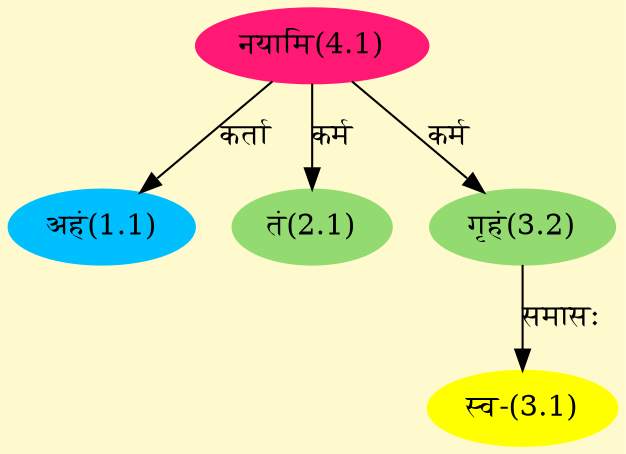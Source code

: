 digraph G{
rankdir=BT;
 compound=true;
 bgcolor="lemonchiffon1";
Node1_1 [style=filled, color="#00BFFF" label = "अहं(1.1)"]
Node4_1 [style=filled, color="#FF1975" label = "नयामि(4.1)"]
Node2_1 [style=filled, color="#93DB70" label = "तं(2.1)"]
Node3_1 [style=filled, color="#FFFF00" label = "स्व-(3.1)"]
Node3_2 [style=filled, color="#93DB70" label = "गृहं(3.2)"]
/* Start of Relations section */

Node1_1 -> Node4_1 [  label="कर्ता"  dir="back" ]
Node2_1 -> Node4_1 [  label="कर्म"  dir="back" ]
Node3_1 -> Node3_2 [  label="समासः"  dir="back" ]
Node3_2 -> Node4_1 [  label="कर्म"  dir="back" ]
}
